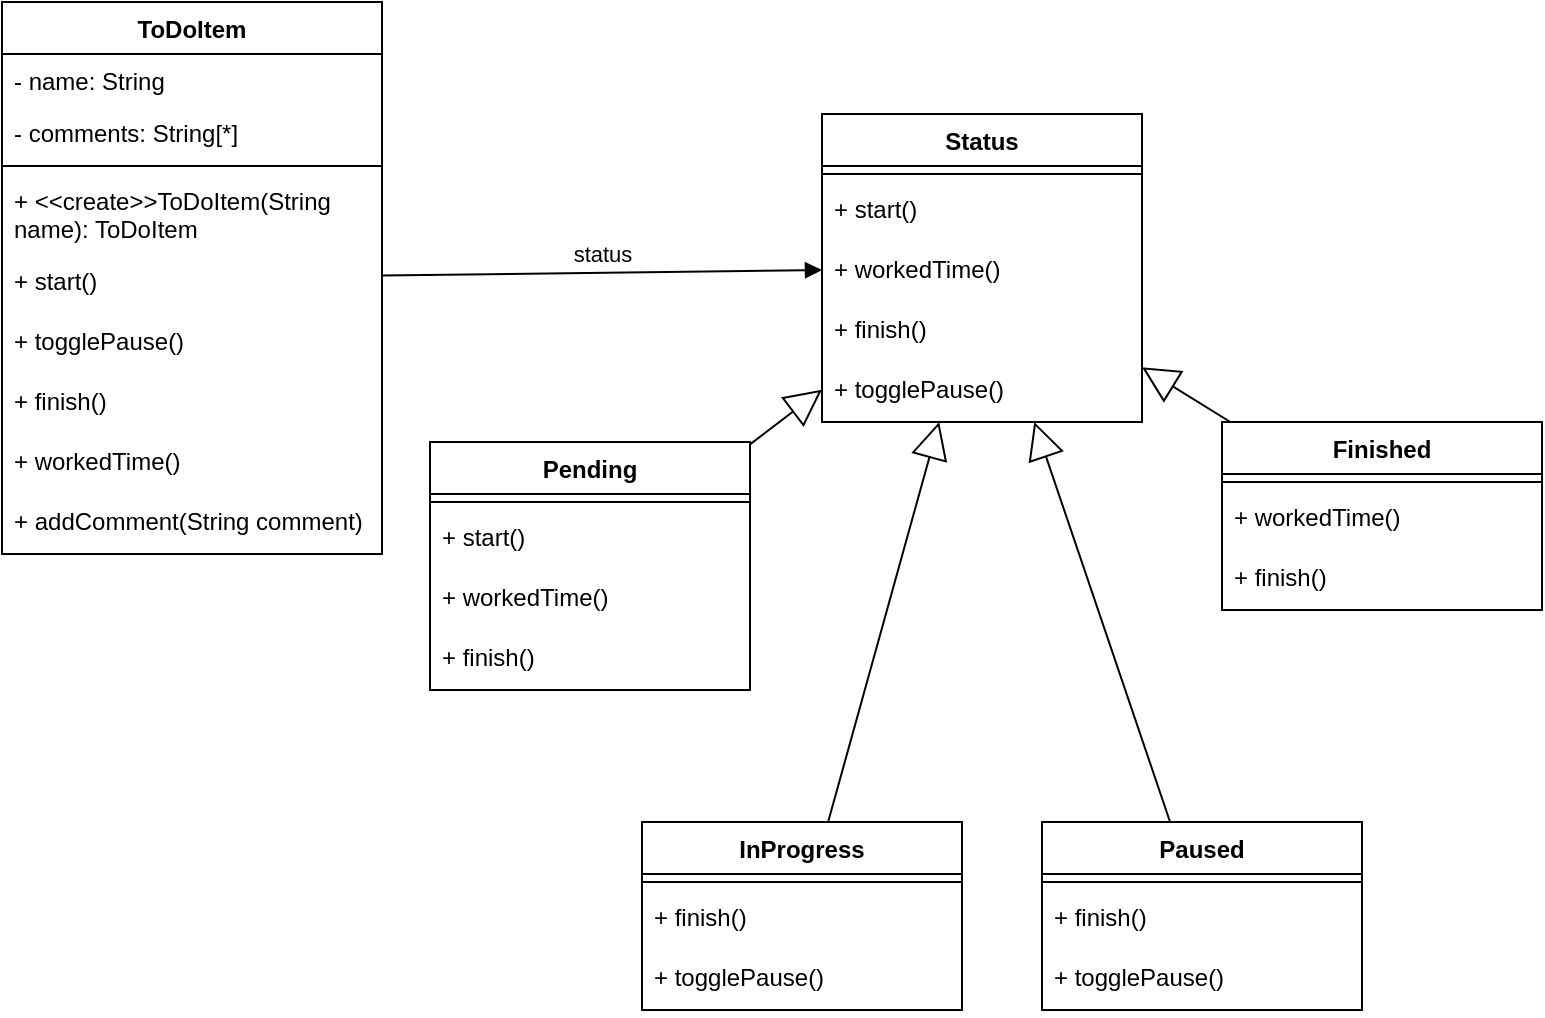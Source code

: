<mxfile version="26.2.10">
  <diagram name="Página-1" id="-gykCJQkSSHHTdjsxvW-">
    <mxGraphModel dx="611" dy="1207" grid="1" gridSize="10" guides="1" tooltips="1" connect="1" arrows="1" fold="1" page="1" pageScale="1" pageWidth="827" pageHeight="1169" math="0" shadow="0">
      <root>
        <mxCell id="0" />
        <mxCell id="1" parent="0" />
        <mxCell id="iUoO3dWJf7c5NOuBx22D-1" value="ToDoItem" style="swimlane;fontStyle=1;align=center;verticalAlign=top;childLayout=stackLayout;horizontal=1;startSize=26;horizontalStack=0;resizeParent=1;resizeParentMax=0;resizeLast=0;collapsible=1;marginBottom=0;whiteSpace=wrap;html=1;" vertex="1" parent="1">
          <mxGeometry x="40" y="40" width="190" height="276" as="geometry" />
        </mxCell>
        <mxCell id="iUoO3dWJf7c5NOuBx22D-2" value="- name: String" style="text;strokeColor=none;fillColor=none;align=left;verticalAlign=top;spacingLeft=4;spacingRight=4;overflow=hidden;rotatable=0;points=[[0,0.5],[1,0.5]];portConstraint=eastwest;whiteSpace=wrap;html=1;" vertex="1" parent="iUoO3dWJf7c5NOuBx22D-1">
          <mxGeometry y="26" width="190" height="26" as="geometry" />
        </mxCell>
        <mxCell id="iUoO3dWJf7c5NOuBx22D-40" value="- comments: String[*]" style="text;strokeColor=none;fillColor=none;align=left;verticalAlign=top;spacingLeft=4;spacingRight=4;overflow=hidden;rotatable=0;points=[[0,0.5],[1,0.5]];portConstraint=eastwest;whiteSpace=wrap;html=1;" vertex="1" parent="iUoO3dWJf7c5NOuBx22D-1">
          <mxGeometry y="52" width="190" height="26" as="geometry" />
        </mxCell>
        <mxCell id="iUoO3dWJf7c5NOuBx22D-3" value="" style="line;strokeWidth=1;fillColor=none;align=left;verticalAlign=middle;spacingTop=-1;spacingLeft=3;spacingRight=3;rotatable=0;labelPosition=right;points=[];portConstraint=eastwest;strokeColor=inherit;" vertex="1" parent="iUoO3dWJf7c5NOuBx22D-1">
          <mxGeometry y="78" width="190" height="8" as="geometry" />
        </mxCell>
        <mxCell id="iUoO3dWJf7c5NOuBx22D-4" value="+ &amp;lt;&amp;lt;create&amp;gt;&amp;gt;ToDoItem(String name): ToDoItem" style="text;strokeColor=none;fillColor=none;align=left;verticalAlign=top;spacingLeft=4;spacingRight=4;overflow=hidden;rotatable=0;points=[[0,0.5],[1,0.5]];portConstraint=eastwest;whiteSpace=wrap;html=1;" vertex="1" parent="iUoO3dWJf7c5NOuBx22D-1">
          <mxGeometry y="86" width="190" height="40" as="geometry" />
        </mxCell>
        <mxCell id="iUoO3dWJf7c5NOuBx22D-6" value="+ start()" style="text;strokeColor=none;fillColor=none;align=left;verticalAlign=top;spacingLeft=4;spacingRight=4;overflow=hidden;rotatable=0;points=[[0,0.5],[1,0.5]];portConstraint=eastwest;whiteSpace=wrap;html=1;" vertex="1" parent="iUoO3dWJf7c5NOuBx22D-1">
          <mxGeometry y="126" width="190" height="30" as="geometry" />
        </mxCell>
        <mxCell id="iUoO3dWJf7c5NOuBx22D-8" value="+ togglePause()" style="text;strokeColor=none;fillColor=none;align=left;verticalAlign=top;spacingLeft=4;spacingRight=4;overflow=hidden;rotatable=0;points=[[0,0.5],[1,0.5]];portConstraint=eastwest;whiteSpace=wrap;html=1;" vertex="1" parent="iUoO3dWJf7c5NOuBx22D-1">
          <mxGeometry y="156" width="190" height="30" as="geometry" />
        </mxCell>
        <mxCell id="iUoO3dWJf7c5NOuBx22D-9" value="+ finish()" style="text;strokeColor=none;fillColor=none;align=left;verticalAlign=top;spacingLeft=4;spacingRight=4;overflow=hidden;rotatable=0;points=[[0,0.5],[1,0.5]];portConstraint=eastwest;whiteSpace=wrap;html=1;" vertex="1" parent="iUoO3dWJf7c5NOuBx22D-1">
          <mxGeometry y="186" width="190" height="30" as="geometry" />
        </mxCell>
        <mxCell id="iUoO3dWJf7c5NOuBx22D-7" value="+ workedTime()" style="text;strokeColor=none;fillColor=none;align=left;verticalAlign=top;spacingLeft=4;spacingRight=4;overflow=hidden;rotatable=0;points=[[0,0.5],[1,0.5]];portConstraint=eastwest;whiteSpace=wrap;html=1;" vertex="1" parent="iUoO3dWJf7c5NOuBx22D-1">
          <mxGeometry y="216" width="190" height="30" as="geometry" />
        </mxCell>
        <mxCell id="iUoO3dWJf7c5NOuBx22D-10" value="+ addComment(String comment)" style="text;strokeColor=none;fillColor=none;align=left;verticalAlign=top;spacingLeft=4;spacingRight=4;overflow=hidden;rotatable=0;points=[[0,0.5],[1,0.5]];portConstraint=eastwest;whiteSpace=wrap;html=1;" vertex="1" parent="iUoO3dWJf7c5NOuBx22D-1">
          <mxGeometry y="246" width="190" height="30" as="geometry" />
        </mxCell>
        <mxCell id="iUoO3dWJf7c5NOuBx22D-15" value="Pending" style="swimlane;fontStyle=1;align=center;verticalAlign=top;childLayout=stackLayout;horizontal=1;startSize=26;horizontalStack=0;resizeParent=1;resizeParentMax=0;resizeLast=0;collapsible=1;marginBottom=0;whiteSpace=wrap;html=1;" vertex="1" parent="1">
          <mxGeometry x="254" y="260" width="160" height="124" as="geometry" />
        </mxCell>
        <mxCell id="iUoO3dWJf7c5NOuBx22D-17" value="" style="line;strokeWidth=1;fillColor=none;align=left;verticalAlign=middle;spacingTop=-1;spacingLeft=3;spacingRight=3;rotatable=0;labelPosition=right;points=[];portConstraint=eastwest;strokeColor=inherit;" vertex="1" parent="iUoO3dWJf7c5NOuBx22D-15">
          <mxGeometry y="26" width="160" height="8" as="geometry" />
        </mxCell>
        <mxCell id="iUoO3dWJf7c5NOuBx22D-46" value="+ start()" style="text;strokeColor=none;fillColor=none;align=left;verticalAlign=top;spacingLeft=4;spacingRight=4;overflow=hidden;rotatable=0;points=[[0,0.5],[1,0.5]];portConstraint=eastwest;whiteSpace=wrap;html=1;" vertex="1" parent="iUoO3dWJf7c5NOuBx22D-15">
          <mxGeometry y="34" width="160" height="30" as="geometry" />
        </mxCell>
        <mxCell id="iUoO3dWJf7c5NOuBx22D-49" value="+ workedTime()" style="text;strokeColor=none;fillColor=none;align=left;verticalAlign=top;spacingLeft=4;spacingRight=4;overflow=hidden;rotatable=0;points=[[0,0.5],[1,0.5]];portConstraint=eastwest;whiteSpace=wrap;html=1;" vertex="1" parent="iUoO3dWJf7c5NOuBx22D-15">
          <mxGeometry y="64" width="160" height="30" as="geometry" />
        </mxCell>
        <mxCell id="iUoO3dWJf7c5NOuBx22D-48" value="+ finish()" style="text;strokeColor=none;fillColor=none;align=left;verticalAlign=top;spacingLeft=4;spacingRight=4;overflow=hidden;rotatable=0;points=[[0,0.5],[1,0.5]];portConstraint=eastwest;whiteSpace=wrap;html=1;" vertex="1" parent="iUoO3dWJf7c5NOuBx22D-15">
          <mxGeometry y="94" width="160" height="30" as="geometry" />
        </mxCell>
        <mxCell id="iUoO3dWJf7c5NOuBx22D-19" value="InProgress" style="swimlane;fontStyle=1;align=center;verticalAlign=top;childLayout=stackLayout;horizontal=1;startSize=26;horizontalStack=0;resizeParent=1;resizeParentMax=0;resizeLast=0;collapsible=1;marginBottom=0;whiteSpace=wrap;html=1;" vertex="1" parent="1">
          <mxGeometry x="360" y="450" width="160" height="94" as="geometry" />
        </mxCell>
        <mxCell id="iUoO3dWJf7c5NOuBx22D-21" value="" style="line;strokeWidth=1;fillColor=none;align=left;verticalAlign=middle;spacingTop=-1;spacingLeft=3;spacingRight=3;rotatable=0;labelPosition=right;points=[];portConstraint=eastwest;strokeColor=inherit;" vertex="1" parent="iUoO3dWJf7c5NOuBx22D-19">
          <mxGeometry y="26" width="160" height="8" as="geometry" />
        </mxCell>
        <mxCell id="iUoO3dWJf7c5NOuBx22D-58" value="+ finish()" style="text;strokeColor=none;fillColor=none;align=left;verticalAlign=top;spacingLeft=4;spacingRight=4;overflow=hidden;rotatable=0;points=[[0,0.5],[1,0.5]];portConstraint=eastwest;whiteSpace=wrap;html=1;" vertex="1" parent="iUoO3dWJf7c5NOuBx22D-19">
          <mxGeometry y="34" width="160" height="30" as="geometry" />
        </mxCell>
        <mxCell id="iUoO3dWJf7c5NOuBx22D-57" value="+ togglePause()" style="text;strokeColor=none;fillColor=none;align=left;verticalAlign=top;spacingLeft=4;spacingRight=4;overflow=hidden;rotatable=0;points=[[0,0.5],[1,0.5]];portConstraint=eastwest;whiteSpace=wrap;html=1;" vertex="1" parent="iUoO3dWJf7c5NOuBx22D-19">
          <mxGeometry y="64" width="160" height="30" as="geometry" />
        </mxCell>
        <mxCell id="iUoO3dWJf7c5NOuBx22D-23" value="Paused" style="swimlane;fontStyle=1;align=center;verticalAlign=top;childLayout=stackLayout;horizontal=1;startSize=26;horizontalStack=0;resizeParent=1;resizeParentMax=0;resizeLast=0;collapsible=1;marginBottom=0;whiteSpace=wrap;html=1;" vertex="1" parent="1">
          <mxGeometry x="560" y="450" width="160" height="94" as="geometry" />
        </mxCell>
        <mxCell id="iUoO3dWJf7c5NOuBx22D-25" value="" style="line;strokeWidth=1;fillColor=none;align=left;verticalAlign=middle;spacingTop=-1;spacingLeft=3;spacingRight=3;rotatable=0;labelPosition=right;points=[];portConstraint=eastwest;strokeColor=inherit;" vertex="1" parent="iUoO3dWJf7c5NOuBx22D-23">
          <mxGeometry y="26" width="160" height="8" as="geometry" />
        </mxCell>
        <mxCell id="iUoO3dWJf7c5NOuBx22D-63" value="+ finish()" style="text;strokeColor=none;fillColor=none;align=left;verticalAlign=top;spacingLeft=4;spacingRight=4;overflow=hidden;rotatable=0;points=[[0,0.5],[1,0.5]];portConstraint=eastwest;whiteSpace=wrap;html=1;" vertex="1" parent="iUoO3dWJf7c5NOuBx22D-23">
          <mxGeometry y="34" width="160" height="30" as="geometry" />
        </mxCell>
        <mxCell id="iUoO3dWJf7c5NOuBx22D-62" value="+ togglePause()" style="text;strokeColor=none;fillColor=none;align=left;verticalAlign=top;spacingLeft=4;spacingRight=4;overflow=hidden;rotatable=0;points=[[0,0.5],[1,0.5]];portConstraint=eastwest;whiteSpace=wrap;html=1;" vertex="1" parent="iUoO3dWJf7c5NOuBx22D-23">
          <mxGeometry y="64" width="160" height="30" as="geometry" />
        </mxCell>
        <mxCell id="iUoO3dWJf7c5NOuBx22D-27" value="Finished" style="swimlane;fontStyle=1;align=center;verticalAlign=top;childLayout=stackLayout;horizontal=1;startSize=26;horizontalStack=0;resizeParent=1;resizeParentMax=0;resizeLast=0;collapsible=1;marginBottom=0;whiteSpace=wrap;html=1;" vertex="1" parent="1">
          <mxGeometry x="650" y="250" width="160" height="94" as="geometry" />
        </mxCell>
        <mxCell id="iUoO3dWJf7c5NOuBx22D-29" value="" style="line;strokeWidth=1;fillColor=none;align=left;verticalAlign=middle;spacingTop=-1;spacingLeft=3;spacingRight=3;rotatable=0;labelPosition=right;points=[];portConstraint=eastwest;strokeColor=inherit;" vertex="1" parent="iUoO3dWJf7c5NOuBx22D-27">
          <mxGeometry y="26" width="160" height="8" as="geometry" />
        </mxCell>
        <mxCell id="iUoO3dWJf7c5NOuBx22D-68" value="+ workedTime()" style="text;strokeColor=none;fillColor=none;align=left;verticalAlign=top;spacingLeft=4;spacingRight=4;overflow=hidden;rotatable=0;points=[[0,0.5],[1,0.5]];portConstraint=eastwest;whiteSpace=wrap;html=1;" vertex="1" parent="iUoO3dWJf7c5NOuBx22D-27">
          <mxGeometry y="34" width="160" height="30" as="geometry" />
        </mxCell>
        <mxCell id="iUoO3dWJf7c5NOuBx22D-69" value="+ finish()" style="text;strokeColor=none;fillColor=none;align=left;verticalAlign=top;spacingLeft=4;spacingRight=4;overflow=hidden;rotatable=0;points=[[0,0.5],[1,0.5]];portConstraint=eastwest;whiteSpace=wrap;html=1;" vertex="1" parent="iUoO3dWJf7c5NOuBx22D-27">
          <mxGeometry y="64" width="160" height="30" as="geometry" />
        </mxCell>
        <mxCell id="iUoO3dWJf7c5NOuBx22D-31" value="Status" style="swimlane;fontStyle=1;align=center;verticalAlign=top;childLayout=stackLayout;horizontal=1;startSize=26;horizontalStack=0;resizeParent=1;resizeParentMax=0;resizeLast=0;collapsible=1;marginBottom=0;whiteSpace=wrap;html=1;" vertex="1" parent="1">
          <mxGeometry x="450" y="96" width="160" height="154" as="geometry" />
        </mxCell>
        <mxCell id="iUoO3dWJf7c5NOuBx22D-33" value="" style="line;strokeWidth=1;fillColor=none;align=left;verticalAlign=middle;spacingTop=-1;spacingLeft=3;spacingRight=3;rotatable=0;labelPosition=right;points=[];portConstraint=eastwest;strokeColor=inherit;" vertex="1" parent="iUoO3dWJf7c5NOuBx22D-31">
          <mxGeometry y="26" width="160" height="8" as="geometry" />
        </mxCell>
        <mxCell id="iUoO3dWJf7c5NOuBx22D-41" value="+ start()" style="text;strokeColor=none;fillColor=none;align=left;verticalAlign=top;spacingLeft=4;spacingRight=4;overflow=hidden;rotatable=0;points=[[0,0.5],[1,0.5]];portConstraint=eastwest;whiteSpace=wrap;html=1;" vertex="1" parent="iUoO3dWJf7c5NOuBx22D-31">
          <mxGeometry y="34" width="160" height="30" as="geometry" />
        </mxCell>
        <mxCell id="iUoO3dWJf7c5NOuBx22D-44" value="+ workedTime()" style="text;strokeColor=none;fillColor=none;align=left;verticalAlign=top;spacingLeft=4;spacingRight=4;overflow=hidden;rotatable=0;points=[[0,0.5],[1,0.5]];portConstraint=eastwest;whiteSpace=wrap;html=1;" vertex="1" parent="iUoO3dWJf7c5NOuBx22D-31">
          <mxGeometry y="64" width="160" height="30" as="geometry" />
        </mxCell>
        <mxCell id="iUoO3dWJf7c5NOuBx22D-43" value="+ finish()" style="text;strokeColor=none;fillColor=none;align=left;verticalAlign=top;spacingLeft=4;spacingRight=4;overflow=hidden;rotatable=0;points=[[0,0.5],[1,0.5]];portConstraint=eastwest;whiteSpace=wrap;html=1;" vertex="1" parent="iUoO3dWJf7c5NOuBx22D-31">
          <mxGeometry y="94" width="160" height="30" as="geometry" />
        </mxCell>
        <mxCell id="iUoO3dWJf7c5NOuBx22D-42" value="+ togglePause()" style="text;strokeColor=none;fillColor=none;align=left;verticalAlign=top;spacingLeft=4;spacingRight=4;overflow=hidden;rotatable=0;points=[[0,0.5],[1,0.5]];portConstraint=eastwest;whiteSpace=wrap;html=1;" vertex="1" parent="iUoO3dWJf7c5NOuBx22D-31">
          <mxGeometry y="124" width="160" height="30" as="geometry" />
        </mxCell>
        <mxCell id="iUoO3dWJf7c5NOuBx22D-35" value="status" style="html=1;verticalAlign=bottom;endArrow=block;curved=0;rounded=0;" edge="1" parent="1" source="iUoO3dWJf7c5NOuBx22D-1" target="iUoO3dWJf7c5NOuBx22D-31">
          <mxGeometry width="80" relative="1" as="geometry">
            <mxPoint x="370" y="180" as="sourcePoint" />
            <mxPoint x="450" y="180" as="targetPoint" />
          </mxGeometry>
        </mxCell>
        <mxCell id="iUoO3dWJf7c5NOuBx22D-36" value="" style="endArrow=block;endSize=16;endFill=0;html=1;rounded=0;" edge="1" parent="1" source="iUoO3dWJf7c5NOuBx22D-15" target="iUoO3dWJf7c5NOuBx22D-31">
          <mxGeometry width="160" relative="1" as="geometry">
            <mxPoint x="55" y="470" as="sourcePoint" />
            <mxPoint x="215" y="470" as="targetPoint" />
          </mxGeometry>
        </mxCell>
        <mxCell id="iUoO3dWJf7c5NOuBx22D-37" value="" style="endArrow=block;endSize=16;endFill=0;html=1;rounded=0;" edge="1" parent="1" source="iUoO3dWJf7c5NOuBx22D-27" target="iUoO3dWJf7c5NOuBx22D-31">
          <mxGeometry width="160" relative="1" as="geometry">
            <mxPoint x="65" y="480" as="sourcePoint" />
            <mxPoint x="225" y="480" as="targetPoint" />
          </mxGeometry>
        </mxCell>
        <mxCell id="iUoO3dWJf7c5NOuBx22D-38" value="" style="endArrow=block;endSize=16;endFill=0;html=1;rounded=0;" edge="1" parent="1" source="iUoO3dWJf7c5NOuBx22D-23" target="iUoO3dWJf7c5NOuBx22D-31">
          <mxGeometry width="160" relative="1" as="geometry">
            <mxPoint x="75" y="490" as="sourcePoint" />
            <mxPoint x="235" y="490" as="targetPoint" />
          </mxGeometry>
        </mxCell>
        <mxCell id="iUoO3dWJf7c5NOuBx22D-39" value="" style="endArrow=block;endSize=16;endFill=0;html=1;rounded=0;" edge="1" parent="1" source="iUoO3dWJf7c5NOuBx22D-19" target="iUoO3dWJf7c5NOuBx22D-31">
          <mxGeometry width="160" relative="1" as="geometry">
            <mxPoint x="85" y="500" as="sourcePoint" />
            <mxPoint x="245" y="500" as="targetPoint" />
          </mxGeometry>
        </mxCell>
      </root>
    </mxGraphModel>
  </diagram>
</mxfile>

